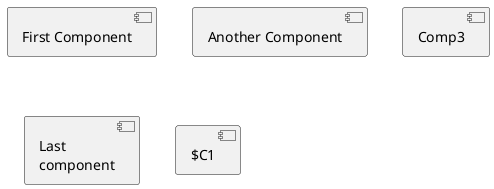 @startuml Components
[First Component]
[Another Component] as Comp2
component Comp3
component [Last\ncomponent] as Comp4

/'
Note that component names starting with $ cannot be hidden or removed later,
because hide and remove command will consider the name a $tag instead of
a component name. To later remove such component they must have an alias
or must be tagged.
'/
component [$C1]
component [$C2] $C2
component [$C2] as dollarC2
remove $C1
remove $C2
remove dollarC2

@enduml
